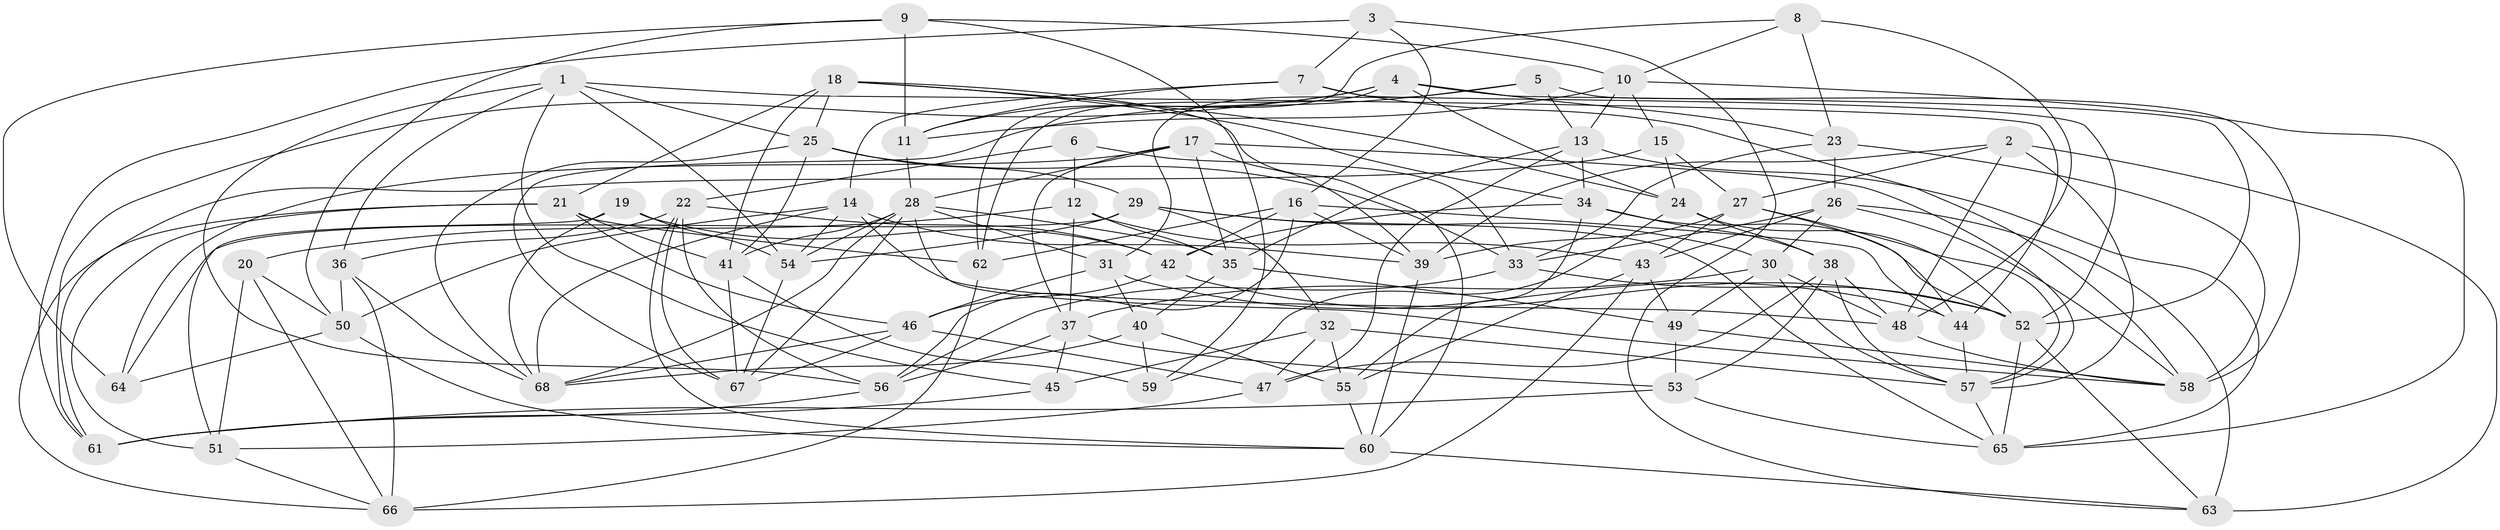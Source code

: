 // original degree distribution, {4: 1.0}
// Generated by graph-tools (version 1.1) at 2025/02/03/09/25 03:02:58]
// undirected, 68 vertices, 189 edges
graph export_dot {
graph [start="1"]
  node [color=gray90,style=filled];
  1;
  2;
  3;
  4;
  5;
  6;
  7;
  8;
  9;
  10;
  11;
  12;
  13;
  14;
  15;
  16;
  17;
  18;
  19;
  20;
  21;
  22;
  23;
  24;
  25;
  26;
  27;
  28;
  29;
  30;
  31;
  32;
  33;
  34;
  35;
  36;
  37;
  38;
  39;
  40;
  41;
  42;
  43;
  44;
  45;
  46;
  47;
  48;
  49;
  50;
  51;
  52;
  53;
  54;
  55;
  56;
  57;
  58;
  59;
  60;
  61;
  62;
  63;
  64;
  65;
  66;
  67;
  68;
  1 -- 25 [weight=1.0];
  1 -- 36 [weight=1.0];
  1 -- 44 [weight=1.0];
  1 -- 45 [weight=1.0];
  1 -- 54 [weight=1.0];
  1 -- 56 [weight=1.0];
  2 -- 27 [weight=1.0];
  2 -- 39 [weight=1.0];
  2 -- 48 [weight=1.0];
  2 -- 57 [weight=1.0];
  2 -- 63 [weight=2.0];
  3 -- 7 [weight=1.0];
  3 -- 16 [weight=1.0];
  3 -- 61 [weight=1.0];
  3 -- 63 [weight=1.0];
  4 -- 11 [weight=1.0];
  4 -- 23 [weight=1.0];
  4 -- 24 [weight=1.0];
  4 -- 52 [weight=1.0];
  4 -- 61 [weight=1.0];
  4 -- 62 [weight=1.0];
  5 -- 13 [weight=1.0];
  5 -- 31 [weight=1.0];
  5 -- 58 [weight=1.0];
  5 -- 67 [weight=1.0];
  6 -- 12 [weight=2.0];
  6 -- 22 [weight=1.0];
  6 -- 33 [weight=1.0];
  7 -- 11 [weight=1.0];
  7 -- 14 [weight=1.0];
  7 -- 52 [weight=1.0];
  7 -- 58 [weight=2.0];
  8 -- 10 [weight=1.0];
  8 -- 23 [weight=1.0];
  8 -- 48 [weight=1.0];
  8 -- 62 [weight=1.0];
  9 -- 10 [weight=1.0];
  9 -- 11 [weight=2.0];
  9 -- 50 [weight=1.0];
  9 -- 59 [weight=1.0];
  9 -- 64 [weight=1.0];
  10 -- 11 [weight=1.0];
  10 -- 13 [weight=1.0];
  10 -- 15 [weight=1.0];
  10 -- 65 [weight=1.0];
  11 -- 28 [weight=1.0];
  12 -- 20 [weight=1.0];
  12 -- 35 [weight=1.0];
  12 -- 37 [weight=1.0];
  12 -- 43 [weight=1.0];
  13 -- 34 [weight=1.0];
  13 -- 35 [weight=1.0];
  13 -- 47 [weight=1.0];
  13 -- 65 [weight=1.0];
  14 -- 39 [weight=1.0];
  14 -- 48 [weight=1.0];
  14 -- 50 [weight=1.0];
  14 -- 54 [weight=1.0];
  14 -- 68 [weight=1.0];
  15 -- 24 [weight=1.0];
  15 -- 27 [weight=1.0];
  15 -- 61 [weight=1.0];
  16 -- 39 [weight=1.0];
  16 -- 42 [weight=1.0];
  16 -- 44 [weight=1.0];
  16 -- 56 [weight=1.0];
  16 -- 62 [weight=1.0];
  17 -- 28 [weight=1.0];
  17 -- 35 [weight=1.0];
  17 -- 37 [weight=1.0];
  17 -- 39 [weight=1.0];
  17 -- 57 [weight=1.0];
  17 -- 64 [weight=1.0];
  18 -- 21 [weight=1.0];
  18 -- 24 [weight=1.0];
  18 -- 25 [weight=1.0];
  18 -- 34 [weight=1.0];
  18 -- 41 [weight=1.0];
  18 -- 60 [weight=1.0];
  19 -- 42 [weight=1.0];
  19 -- 51 [weight=1.0];
  19 -- 54 [weight=1.0];
  19 -- 68 [weight=1.0];
  20 -- 50 [weight=1.0];
  20 -- 51 [weight=1.0];
  20 -- 66 [weight=1.0];
  21 -- 41 [weight=1.0];
  21 -- 46 [weight=1.0];
  21 -- 51 [weight=1.0];
  21 -- 62 [weight=1.0];
  21 -- 66 [weight=1.0];
  22 -- 36 [weight=1.0];
  22 -- 42 [weight=1.0];
  22 -- 56 [weight=1.0];
  22 -- 60 [weight=1.0];
  22 -- 67 [weight=1.0];
  23 -- 26 [weight=1.0];
  23 -- 33 [weight=1.0];
  23 -- 58 [weight=2.0];
  24 -- 38 [weight=1.0];
  24 -- 52 [weight=1.0];
  24 -- 59 [weight=1.0];
  25 -- 29 [weight=1.0];
  25 -- 33 [weight=1.0];
  25 -- 41 [weight=1.0];
  25 -- 68 [weight=1.0];
  26 -- 30 [weight=1.0];
  26 -- 33 [weight=1.0];
  26 -- 43 [weight=1.0];
  26 -- 58 [weight=1.0];
  26 -- 63 [weight=1.0];
  27 -- 39 [weight=1.0];
  27 -- 43 [weight=1.0];
  27 -- 44 [weight=1.0];
  27 -- 57 [weight=1.0];
  28 -- 31 [weight=1.0];
  28 -- 35 [weight=1.0];
  28 -- 41 [weight=1.0];
  28 -- 54 [weight=1.0];
  28 -- 58 [weight=2.0];
  28 -- 67 [weight=1.0];
  28 -- 68 [weight=1.0];
  29 -- 30 [weight=1.0];
  29 -- 32 [weight=1.0];
  29 -- 54 [weight=1.0];
  29 -- 64 [weight=1.0];
  29 -- 65 [weight=1.0];
  30 -- 37 [weight=1.0];
  30 -- 48 [weight=1.0];
  30 -- 49 [weight=1.0];
  30 -- 57 [weight=1.0];
  31 -- 40 [weight=1.0];
  31 -- 44 [weight=2.0];
  31 -- 46 [weight=1.0];
  32 -- 45 [weight=1.0];
  32 -- 47 [weight=1.0];
  32 -- 55 [weight=2.0];
  32 -- 57 [weight=1.0];
  33 -- 52 [weight=1.0];
  33 -- 56 [weight=1.0];
  34 -- 38 [weight=1.0];
  34 -- 42 [weight=1.0];
  34 -- 52 [weight=1.0];
  34 -- 55 [weight=1.0];
  35 -- 40 [weight=1.0];
  35 -- 49 [weight=1.0];
  36 -- 50 [weight=1.0];
  36 -- 66 [weight=2.0];
  36 -- 68 [weight=1.0];
  37 -- 45 [weight=1.0];
  37 -- 53 [weight=1.0];
  37 -- 56 [weight=1.0];
  38 -- 47 [weight=1.0];
  38 -- 48 [weight=1.0];
  38 -- 53 [weight=1.0];
  38 -- 57 [weight=1.0];
  39 -- 60 [weight=1.0];
  40 -- 55 [weight=1.0];
  40 -- 59 [weight=1.0];
  40 -- 68 [weight=2.0];
  41 -- 59 [weight=1.0];
  41 -- 67 [weight=1.0];
  42 -- 46 [weight=1.0];
  42 -- 52 [weight=1.0];
  43 -- 49 [weight=1.0];
  43 -- 55 [weight=1.0];
  43 -- 66 [weight=1.0];
  44 -- 57 [weight=1.0];
  45 -- 61 [weight=1.0];
  46 -- 47 [weight=1.0];
  46 -- 67 [weight=1.0];
  46 -- 68 [weight=1.0];
  47 -- 51 [weight=2.0];
  48 -- 58 [weight=1.0];
  49 -- 53 [weight=2.0];
  49 -- 58 [weight=1.0];
  50 -- 60 [weight=1.0];
  50 -- 64 [weight=1.0];
  51 -- 66 [weight=1.0];
  52 -- 63 [weight=1.0];
  52 -- 65 [weight=1.0];
  53 -- 61 [weight=1.0];
  53 -- 65 [weight=1.0];
  54 -- 67 [weight=1.0];
  55 -- 60 [weight=1.0];
  56 -- 61 [weight=1.0];
  57 -- 65 [weight=1.0];
  60 -- 63 [weight=1.0];
  62 -- 66 [weight=2.0];
}
